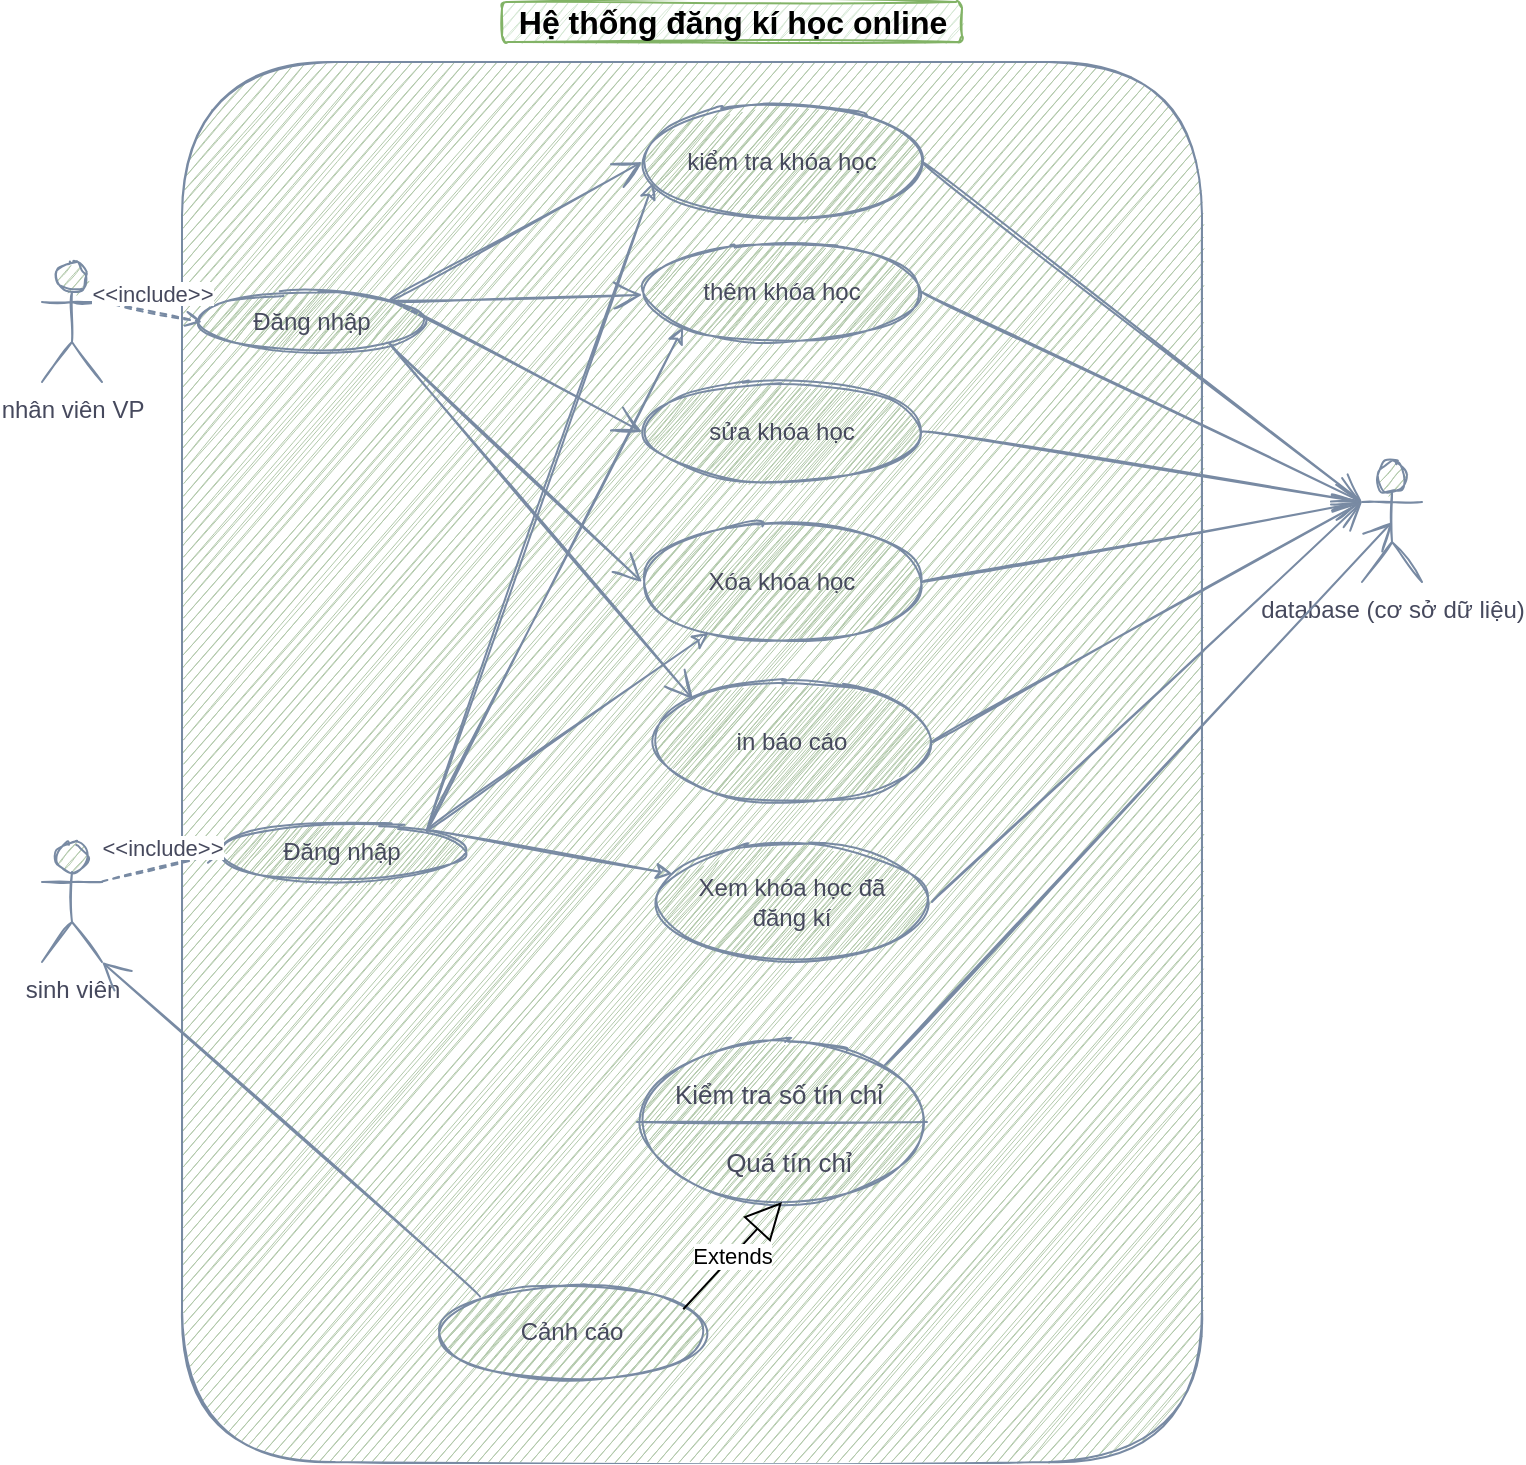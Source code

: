 <mxfile pages="3">
    <diagram id="D39WBOuiYxGuZ15Ol3ju" name="Lab1.1">
        <mxGraphModel dx="1121" dy="975" grid="1" gridSize="10" guides="1" tooltips="1" connect="1" arrows="1" fold="1" page="0" pageScale="1" pageWidth="827" pageHeight="1169" background="#ffffff" math="0" shadow="0">
            <root>
                <mxCell id="0"/>
                <mxCell id="1" parent="0"/>
                <mxCell id="QxcZvRkBXv_z29hix3Tx-48" value="" style="rounded=1;whiteSpace=wrap;html=1;fillColor=#B2C9AB;strokeColor=#788AA3;fontColor=#46495D;sketch=1;" parent="1" vertex="1">
                    <mxGeometry x="70" y="20" width="510" height="700" as="geometry"/>
                </mxCell>
                <mxCell id="QxcZvRkBXv_z29hix3Tx-1" value="nhân viên VP" style="shape=umlActor;verticalLabelPosition=bottom;verticalAlign=top;html=1;fillColor=#B2C9AB;strokeColor=#788AA3;fontColor=#46495D;sketch=1;rounded=1;" parent="1" vertex="1">
                    <mxGeometry y="120" width="30" height="60" as="geometry"/>
                </mxCell>
                <mxCell id="QxcZvRkBXv_z29hix3Tx-2" value="kiểm tra khóa học" style="ellipse;whiteSpace=wrap;html=1;fillColor=#B2C9AB;strokeColor=#788AA3;fontColor=#46495D;sketch=1;rounded=1;" parent="1" vertex="1">
                    <mxGeometry x="300" y="40" width="140" height="60" as="geometry"/>
                </mxCell>
                <mxCell id="QxcZvRkBXv_z29hix3Tx-3" value="thêm khóa học" style="ellipse;whiteSpace=wrap;html=1;fillColor=#B2C9AB;strokeColor=#788AA3;fontColor=#46495D;sketch=1;rounded=1;" parent="1" vertex="1">
                    <mxGeometry x="300" y="110" width="140" height="50" as="geometry"/>
                </mxCell>
                <mxCell id="QxcZvRkBXv_z29hix3Tx-4" value="sửa khóa học" style="ellipse;whiteSpace=wrap;html=1;fillColor=#B2C9AB;strokeColor=#788AA3;fontColor=#46495D;sketch=1;rounded=1;" parent="1" vertex="1">
                    <mxGeometry x="300" y="180" width="140" height="50" as="geometry"/>
                </mxCell>
                <mxCell id="QxcZvRkBXv_z29hix3Tx-5" value="Xóa khóa học" style="ellipse;whiteSpace=wrap;html=1;fillColor=#B2C9AB;strokeColor=#788AA3;fontColor=#46495D;sketch=1;rounded=1;" parent="1" vertex="1">
                    <mxGeometry x="300" y="250" width="140" height="60" as="geometry"/>
                </mxCell>
                <mxCell id="QxcZvRkBXv_z29hix3Tx-6" value="in báo cáo" style="ellipse;whiteSpace=wrap;html=1;fillColor=#B2C9AB;strokeColor=#788AA3;fontColor=#46495D;sketch=1;rounded=1;" parent="1" vertex="1">
                    <mxGeometry x="305" y="330" width="140" height="60" as="geometry"/>
                </mxCell>
                <mxCell id="QxcZvRkBXv_z29hix3Tx-7" value="database (cơ sở dữ liệu)" style="shape=umlActor;verticalLabelPosition=bottom;verticalAlign=top;html=1;fillColor=#B2C9AB;strokeColor=#788AA3;fontColor=#46495D;sketch=1;rounded=1;" parent="1" vertex="1">
                    <mxGeometry x="660" y="220" width="30" height="60" as="geometry"/>
                </mxCell>
                <mxCell id="QxcZvRkBXv_z29hix3Tx-9" value="" style="endArrow=open;endFill=1;endSize=12;html=1;rounded=1;exitX=1;exitY=0;exitDx=0;exitDy=0;strokeColor=#788AA3;fontColor=#46495D;entryX=0;entryY=0.5;entryDx=0;entryDy=0;sketch=1;curved=1;" parent="1" source="_TkYwGPzS7NScYZY64Ar-5" target="QxcZvRkBXv_z29hix3Tx-2" edge="1">
                    <mxGeometry width="160" relative="1" as="geometry">
                        <mxPoint x="140" y="220" as="sourcePoint"/>
                        <mxPoint x="211.034" y="304.655" as="targetPoint"/>
                    </mxGeometry>
                </mxCell>
                <mxCell id="QxcZvRkBXv_z29hix3Tx-14" value="" style="endArrow=open;endFill=1;endSize=12;html=1;rounded=1;exitX=1;exitY=0.5;exitDx=0;exitDy=0;entryX=0;entryY=0.333;entryDx=0;entryDy=0;entryPerimeter=0;strokeColor=#788AA3;fontColor=#46495D;sketch=1;curved=1;" parent="1" source="QxcZvRkBXv_z29hix3Tx-2" target="QxcZvRkBXv_z29hix3Tx-7" edge="1">
                    <mxGeometry width="160" relative="1" as="geometry">
                        <mxPoint x="470" y="330" as="sourcePoint"/>
                        <mxPoint x="630" y="330" as="targetPoint"/>
                    </mxGeometry>
                </mxCell>
                <mxCell id="QxcZvRkBXv_z29hix3Tx-15" value="" style="endArrow=open;endFill=1;endSize=12;html=1;rounded=1;exitX=1;exitY=0.5;exitDx=0;exitDy=0;strokeColor=#788AA3;fontColor=#46495D;sketch=1;curved=1;" parent="1" source="QxcZvRkBXv_z29hix3Tx-3" edge="1">
                    <mxGeometry width="160" relative="1" as="geometry">
                        <mxPoint x="450" y="80" as="sourcePoint"/>
                        <mxPoint x="660" y="240" as="targetPoint"/>
                    </mxGeometry>
                </mxCell>
                <mxCell id="QxcZvRkBXv_z29hix3Tx-16" value="" style="endArrow=open;endFill=1;endSize=12;html=1;rounded=1;exitX=1;exitY=0.5;exitDx=0;exitDy=0;strokeColor=#788AA3;fontColor=#46495D;sketch=1;curved=1;" parent="1" source="QxcZvRkBXv_z29hix3Tx-4" edge="1">
                    <mxGeometry width="160" relative="1" as="geometry">
                        <mxPoint x="450" y="175" as="sourcePoint"/>
                        <mxPoint x="660" y="240" as="targetPoint"/>
                    </mxGeometry>
                </mxCell>
                <mxCell id="QxcZvRkBXv_z29hix3Tx-17" value="" style="endArrow=open;endFill=1;endSize=12;html=1;rounded=1;exitX=1;exitY=0.5;exitDx=0;exitDy=0;strokeColor=#788AA3;fontColor=#46495D;sketch=1;curved=1;" parent="1" source="QxcZvRkBXv_z29hix3Tx-5" edge="1">
                    <mxGeometry width="160" relative="1" as="geometry">
                        <mxPoint x="570" y="290" as="sourcePoint"/>
                        <mxPoint x="660" y="240" as="targetPoint"/>
                    </mxGeometry>
                </mxCell>
                <mxCell id="QxcZvRkBXv_z29hix3Tx-18" value="" style="endArrow=open;endFill=1;endSize=12;html=1;rounded=1;exitX=1;exitY=0.5;exitDx=0;exitDy=0;strokeColor=#788AA3;fontColor=#46495D;sketch=1;curved=1;" parent="1" source="QxcZvRkBXv_z29hix3Tx-6" edge="1">
                    <mxGeometry width="160" relative="1" as="geometry">
                        <mxPoint x="450" y="370" as="sourcePoint"/>
                        <mxPoint x="660" y="240" as="targetPoint"/>
                    </mxGeometry>
                </mxCell>
                <mxCell id="QxcZvRkBXv_z29hix3Tx-36" value="sinh viên" style="shape=umlActor;verticalLabelPosition=bottom;verticalAlign=top;html=1;fillColor=#B2C9AB;strokeColor=#788AA3;fontColor=#46495D;sketch=1;rounded=1;" parent="1" vertex="1">
                    <mxGeometry y="410" width="30" height="60" as="geometry"/>
                </mxCell>
                <mxCell id="QxcZvRkBXv_z29hix3Tx-40" value="Xem khóa học đã&lt;br&gt;đăng kí" style="ellipse;whiteSpace=wrap;html=1;fillColor=#B2C9AB;strokeColor=#788AA3;fontColor=#46495D;sketch=1;rounded=1;" parent="1" vertex="1">
                    <mxGeometry x="305" y="410" width="140" height="60" as="geometry"/>
                </mxCell>
                <mxCell id="QxcZvRkBXv_z29hix3Tx-42" value="" style="endArrow=open;endFill=1;endSize=12;html=1;rounded=1;exitX=1;exitY=0.5;exitDx=0;exitDy=0;entryX=0;entryY=0.333;entryDx=0;entryDy=0;entryPerimeter=0;strokeColor=#788AA3;fontColor=#46495D;sketch=1;curved=1;" parent="1" source="QxcZvRkBXv_z29hix3Tx-40" target="QxcZvRkBXv_z29hix3Tx-7" edge="1">
                    <mxGeometry width="160" relative="1" as="geometry">
                        <mxPoint x="450" y="480" as="sourcePoint"/>
                        <mxPoint x="670" y="250" as="targetPoint"/>
                    </mxGeometry>
                </mxCell>
                <mxCell id="QxcZvRkBXv_z29hix3Tx-43" value="" style="ellipse;whiteSpace=wrap;html=1;fillColor=#B2C9AB;strokeColor=#788AA3;fontColor=#46495D;sketch=1;rounded=1;" parent="1" vertex="1">
                    <mxGeometry x="297.5" y="510" width="145" height="80" as="geometry"/>
                </mxCell>
                <mxCell id="A4G0Q59F7qWiAc9wx-tP-1" value="&lt;font style=&quot;font-size: 16px&quot;&gt;&lt;b&gt;Hệ thống đăng kí học online&lt;/b&gt;&lt;/font&gt;" style="text;html=1;align=center;verticalAlign=middle;resizable=0;points=[];autosize=1;strokeColor=#82b366;fillColor=#d5e8d4;sketch=1;rounded=1;" parent="1" vertex="1">
                    <mxGeometry x="230" y="-10" width="230" height="20" as="geometry"/>
                </mxCell>
                <mxCell id="A4G0Q59F7qWiAc9wx-tP-2" value="" style="endArrow=open;endFill=1;endSize=12;html=1;rounded=1;fontSize=16;entryX=0.5;entryY=0.5;entryDx=0;entryDy=0;strokeColor=#788AA3;fontColor=#46495D;sketch=1;curved=1;entryPerimeter=0;exitX=1;exitY=0;exitDx=0;exitDy=0;" parent="1" source="QxcZvRkBXv_z29hix3Tx-43" target="QxcZvRkBXv_z29hix3Tx-7" edge="1">
                    <mxGeometry width="160" relative="1" as="geometry">
                        <mxPoint x="650" y="480" as="sourcePoint"/>
                        <mxPoint x="700" y="690" as="targetPoint"/>
                    </mxGeometry>
                </mxCell>
                <mxCell id="A4G0Q59F7qWiAc9wx-tP-3" value="" style="endArrow=open;endFill=1;endSize=12;html=1;rounded=1;fontSize=16;entryX=1;entryY=1;entryDx=0;entryDy=0;entryPerimeter=0;strokeColor=#788AA3;fontColor=#46495D;sketch=1;curved=1;exitX=0;exitY=0;exitDx=0;exitDy=0;" parent="1" source="_TkYwGPzS7NScYZY64Ar-2" target="QxcZvRkBXv_z29hix3Tx-36" edge="1">
                    <mxGeometry width="160" relative="1" as="geometry">
                        <mxPoint x="150" y="560" as="sourcePoint"/>
                        <mxPoint x="-20" y="850" as="targetPoint"/>
                    </mxGeometry>
                </mxCell>
                <mxCell id="rv_YW6ceJc4dOWtdLfTt-9" value="" style="endArrow=open;endFill=1;endSize=12;html=1;rounded=1;strokeColor=#788AA3;fontColor=#46495D;exitX=1;exitY=0;exitDx=0;exitDy=0;sketch=1;curved=1;" parent="1" source="_TkYwGPzS7NScYZY64Ar-5" target="QxcZvRkBXv_z29hix3Tx-3" edge="1">
                    <mxGeometry width="160" relative="1" as="geometry">
                        <mxPoint x="30" y="140" as="sourcePoint"/>
                        <mxPoint x="310" y="80" as="targetPoint"/>
                    </mxGeometry>
                </mxCell>
                <mxCell id="rv_YW6ceJc4dOWtdLfTt-10" value="" style="endArrow=open;endFill=1;endSize=12;html=1;rounded=1;strokeColor=#788AA3;fontColor=#46495D;entryX=0;entryY=0.5;entryDx=0;entryDy=0;exitX=1;exitY=0;exitDx=0;exitDy=0;sketch=1;curved=1;" parent="1" source="_TkYwGPzS7NScYZY64Ar-5" target="QxcZvRkBXv_z29hix3Tx-4" edge="1">
                    <mxGeometry width="160" relative="1" as="geometry">
                        <mxPoint x="30" y="140" as="sourcePoint"/>
                        <mxPoint x="311.359" y="170.097" as="targetPoint"/>
                    </mxGeometry>
                </mxCell>
                <mxCell id="rv_YW6ceJc4dOWtdLfTt-11" value="" style="endArrow=open;endFill=1;endSize=12;html=1;rounded=1;strokeColor=#788AA3;fontColor=#46495D;entryX=0;entryY=0.5;entryDx=0;entryDy=0;exitX=1;exitY=1;exitDx=0;exitDy=0;sketch=1;curved=1;" parent="1" source="_TkYwGPzS7NScYZY64Ar-5" target="QxcZvRkBXv_z29hix3Tx-5" edge="1">
                    <mxGeometry width="160" relative="1" as="geometry">
                        <mxPoint x="160" y="260" as="sourcePoint"/>
                        <mxPoint x="310" y="275" as="targetPoint"/>
                    </mxGeometry>
                </mxCell>
                <mxCell id="rv_YW6ceJc4dOWtdLfTt-12" value="" style="endArrow=open;endFill=1;endSize=12;html=1;rounded=1;strokeColor=#788AA3;fontColor=#46495D;entryX=0;entryY=0;entryDx=0;entryDy=0;exitX=1;exitY=1;exitDx=0;exitDy=0;sketch=1;curved=1;" parent="1" source="_TkYwGPzS7NScYZY64Ar-5" target="QxcZvRkBXv_z29hix3Tx-6" edge="1">
                    <mxGeometry width="160" relative="1" as="geometry">
                        <mxPoint x="40" y="150" as="sourcePoint"/>
                        <mxPoint x="310" y="370" as="targetPoint"/>
                    </mxGeometry>
                </mxCell>
                <mxCell id="_TkYwGPzS7NScYZY64Ar-2" value="Cảnh cáo" style="ellipse;whiteSpace=wrap;html=1;fillColor=#B2C9AB;strokeColor=#788AA3;fontColor=#46495D;sketch=1;rounded=1;" parent="1" vertex="1">
                    <mxGeometry x="200" y="630" width="130" height="50" as="geometry"/>
                </mxCell>
                <mxCell id="_TkYwGPzS7NScYZY64Ar-11" style="rounded=1;orthogonalLoop=1;jettySize=auto;html=1;exitX=1;exitY=0;exitDx=0;exitDy=0;entryX=0.04;entryY=0.672;entryDx=0;entryDy=0;entryPerimeter=0;strokeColor=#788AA3;fontColor=#46495D;sketch=1;curved=1;" parent="1" source="_TkYwGPzS7NScYZY64Ar-4" target="QxcZvRkBXv_z29hix3Tx-2" edge="1">
                    <mxGeometry relative="1" as="geometry"/>
                </mxCell>
                <mxCell id="_TkYwGPzS7NScYZY64Ar-4" value="Đăng nhập" style="ellipse;whiteSpace=wrap;html=1;fillColor=#B2C9AB;strokeColor=#788AA3;fontColor=#46495D;sketch=1;rounded=1;" parent="1" vertex="1">
                    <mxGeometry x="90" y="400" width="120" height="30" as="geometry"/>
                </mxCell>
                <mxCell id="_TkYwGPzS7NScYZY64Ar-5" value="Đăng nhập" style="ellipse;whiteSpace=wrap;html=1;fillColor=#B2C9AB;strokeColor=#788AA3;fontColor=#46495D;sketch=1;rounded=1;" parent="1" vertex="1">
                    <mxGeometry x="80" y="135" width="110" height="30" as="geometry"/>
                </mxCell>
                <mxCell id="_TkYwGPzS7NScYZY64Ar-12" style="rounded=1;orthogonalLoop=1;jettySize=auto;html=1;exitX=1;exitY=0;exitDx=0;exitDy=0;entryX=0;entryY=1;entryDx=0;entryDy=0;strokeColor=#788AA3;fontColor=#46495D;sketch=1;curved=1;" parent="1" source="_TkYwGPzS7NScYZY64Ar-4" target="QxcZvRkBXv_z29hix3Tx-3" edge="1">
                    <mxGeometry relative="1" as="geometry"/>
                </mxCell>
                <mxCell id="_TkYwGPzS7NScYZY64Ar-13" style="rounded=1;orthogonalLoop=1;jettySize=auto;html=1;exitX=1;exitY=0;exitDx=0;exitDy=0;strokeColor=#788AA3;fontColor=#46495D;sketch=1;curved=1;" parent="1" source="_TkYwGPzS7NScYZY64Ar-4" target="QxcZvRkBXv_z29hix3Tx-5" edge="1">
                    <mxGeometry relative="1" as="geometry"/>
                </mxCell>
                <mxCell id="_TkYwGPzS7NScYZY64Ar-14" style="rounded=1;orthogonalLoop=1;jettySize=auto;html=1;exitX=1;exitY=0;exitDx=0;exitDy=0;entryX=0.073;entryY=0.266;entryDx=0;entryDy=0;entryPerimeter=0;strokeColor=#788AA3;fontColor=#46495D;sketch=1;curved=1;" parent="1" source="_TkYwGPzS7NScYZY64Ar-4" target="QxcZvRkBXv_z29hix3Tx-40" edge="1">
                    <mxGeometry relative="1" as="geometry"/>
                </mxCell>
                <mxCell id="_TkYwGPzS7NScYZY64Ar-15" value="&lt;span style=&quot;background-color: rgb(255 , 255 , 255)&quot;&gt;&amp;lt;&amp;lt;include&amp;gt;&amp;gt;&lt;/span&gt;" style="html=1;verticalAlign=bottom;labelBackgroundColor=none;endArrow=open;endFill=0;dashed=1;rounded=1;entryX=0;entryY=0.5;entryDx=0;entryDy=0;exitX=1;exitY=0.333;exitDx=0;exitDy=0;exitPerimeter=0;strokeColor=#788AA3;fontColor=#46495D;sketch=1;curved=1;" parent="1" source="QxcZvRkBXv_z29hix3Tx-36" target="_TkYwGPzS7NScYZY64Ar-4" edge="1">
                    <mxGeometry width="160" relative="1" as="geometry">
                        <mxPoint x="340" y="660" as="sourcePoint"/>
                        <mxPoint x="440.503" y="629.749" as="targetPoint"/>
                    </mxGeometry>
                </mxCell>
                <mxCell id="_TkYwGPzS7NScYZY64Ar-17" value="&lt;span style=&quot;background-color: rgb(255 , 255 , 255)&quot;&gt;&amp;lt;&amp;lt;include&amp;gt;&amp;gt;&lt;/span&gt;" style="html=1;verticalAlign=bottom;labelBackgroundColor=none;endArrow=open;endFill=0;dashed=1;rounded=1;entryX=0;entryY=0.5;entryDx=0;entryDy=0;exitX=1;exitY=0.333;exitDx=0;exitDy=0;exitPerimeter=0;strokeColor=#788AA3;fontColor=#46495D;sketch=1;curved=1;" parent="1" source="QxcZvRkBXv_z29hix3Tx-1" target="_TkYwGPzS7NScYZY64Ar-5" edge="1">
                    <mxGeometry width="160" relative="1" as="geometry">
                        <mxPoint x="340" y="660" as="sourcePoint"/>
                        <mxPoint x="440.503" y="629.749" as="targetPoint"/>
                    </mxGeometry>
                </mxCell>
                <mxCell id="_TkYwGPzS7NScYZY64Ar-19" value="Kiểm tra số tín chỉ" style="text;html=1;align=center;verticalAlign=middle;resizable=0;points=[];autosize=1;strokeColor=none;fillColor=none;fontSize=13;fontColor=#46495D;sketch=1;rounded=1;" parent="1" vertex="1">
                    <mxGeometry x="307.5" y="526" width="120" height="20" as="geometry"/>
                </mxCell>
                <mxCell id="_TkYwGPzS7NScYZY64Ar-20" value="" style="line;strokeWidth=1;fillColor=none;align=left;verticalAlign=middle;spacingTop=-1;spacingLeft=3;spacingRight=3;rotatable=0;labelPosition=right;points=[];portConstraint=eastwest;fontSize=13;strokeColor=#788AA3;fontColor=#46495D;sketch=1;rounded=1;" parent="1" vertex="1">
                    <mxGeometry x="297.5" y="546" width="145" height="8" as="geometry"/>
                </mxCell>
                <mxCell id="_TkYwGPzS7NScYZY64Ar-21" value="Quá tín chỉ" style="text;html=1;align=center;verticalAlign=middle;resizable=0;points=[];autosize=1;strokeColor=none;fillColor=none;fontSize=13;fontColor=#46495D;sketch=1;rounded=1;" parent="1" vertex="1">
                    <mxGeometry x="332.5" y="560" width="80" height="20" as="geometry"/>
                </mxCell>
                <mxCell id="U17Zmzs5_zIXbnhV4H_n-1" value="Extends" style="endArrow=block;endSize=16;endFill=0;html=1;rounded=0;exitX=0.928;exitY=0.273;exitDx=0;exitDy=0;exitPerimeter=0;entryX=0.5;entryY=1;entryDx=0;entryDy=0;" parent="1" source="_TkYwGPzS7NScYZY64Ar-2" target="QxcZvRkBXv_z29hix3Tx-43" edge="1">
                    <mxGeometry width="160" relative="1" as="geometry">
                        <mxPoint x="400" y="470" as="sourcePoint"/>
                        <mxPoint x="560" y="470" as="targetPoint"/>
                    </mxGeometry>
                </mxCell>
            </root>
        </mxGraphModel>
    </diagram>
    <diagram id="tq7jCjRenMMJsiNMr2yS" name="Lab1.2">
        <mxGraphModel dx="848" dy="676" grid="1" gridSize="10" guides="1" tooltips="1" connect="1" arrows="1" fold="1" page="1" pageScale="1" pageWidth="850" pageHeight="1100" background="#ffffff" math="0" shadow="0">
            <root>
                <mxCell id="0"/>
                <mxCell id="1" parent="0"/>
                <mxCell id="hyxvuJS1X_Gwqh41qB4u-1" value="" style="rounded=1;whiteSpace=wrap;html=1;fillColor=#B2C9AB;strokeColor=#788AA3;fontColor=#46495D;sketch=1;" parent="1" vertex="1">
                    <mxGeometry x="290" y="100" width="330" height="360" as="geometry"/>
                </mxCell>
                <mxCell id="hyxvuJS1X_Gwqh41qB4u-2" value="Phần mềm mua bán nhà" style="text;html=1;align=center;verticalAlign=middle;resizable=0;points=[];autosize=1;strokeColor=#788AA3;fillColor=#B2C9AB;fontColor=#46495D;sketch=1;rounded=1;" parent="1" vertex="1">
                    <mxGeometry x="370" y="80" width="150" height="20" as="geometry"/>
                </mxCell>
                <mxCell id="hyxvuJS1X_Gwqh41qB4u-3" value="Người bán nhà" style="shape=umlActor;verticalLabelPosition=bottom;verticalAlign=top;html=1;outlineConnect=0;fillColor=#B2C9AB;strokeColor=#788AA3;fontColor=#46495D;sketch=1;rounded=1;" parent="1" vertex="1">
                    <mxGeometry x="190" y="120" width="30" height="60" as="geometry"/>
                </mxCell>
                <mxCell id="hyxvuJS1X_Gwqh41qB4u-4" value="Người mua nhà" style="shape=umlActor;verticalLabelPosition=bottom;verticalAlign=top;html=1;outlineConnect=0;fillColor=#B2C9AB;strokeColor=#788AA3;fontColor=#46495D;sketch=1;rounded=1;" parent="1" vertex="1">
                    <mxGeometry x="190" y="350" width="30" height="60" as="geometry"/>
                </mxCell>
                <mxCell id="hyxvuJS1X_Gwqh41qB4u-5" value="Database" style="shape=umlActor;verticalLabelPosition=bottom;verticalAlign=top;html=1;outlineConnect=0;fillColor=#B2C9AB;strokeColor=#788AA3;fontColor=#46495D;sketch=1;rounded=1;" parent="1" vertex="1">
                    <mxGeometry x="660" y="220" width="30" height="60" as="geometry"/>
                </mxCell>
                <mxCell id="hyxvuJS1X_Gwqh41qB4u-6" value="Kí hợp đồng" style="ellipse;whiteSpace=wrap;html=1;fillColor=#B2C9AB;strokeColor=#788AA3;fontColor=#46495D;sketch=1;rounded=1;" parent="1" vertex="1">
                    <mxGeometry x="320" y="120" width="110" height="50" as="geometry"/>
                </mxCell>
                <mxCell id="hyxvuJS1X_Gwqh41qB4u-7" value="Chọn mua nhà" style="ellipse;whiteSpace=wrap;html=1;fillColor=#B2C9AB;strokeColor=#788AA3;fontColor=#46495D;sketch=1;rounded=1;" parent="1" vertex="1">
                    <mxGeometry x="335" y="300" width="100" height="50" as="geometry"/>
                </mxCell>
                <mxCell id="hyxvuJS1X_Gwqh41qB4u-8" value="Tìm kiếm thông tin" style="ellipse;whiteSpace=wrap;html=1;fillColor=#B2C9AB;strokeColor=#788AA3;fontColor=#46495D;sketch=1;rounded=1;" parent="1" vertex="1">
                    <mxGeometry x="330" y="390" width="105" height="50" as="geometry"/>
                </mxCell>
                <mxCell id="hyxvuJS1X_Gwqh41qB4u-9" value="Cung cấp thông&lt;br&gt;tin" style="ellipse;whiteSpace=wrap;html=1;fillColor=#B2C9AB;strokeColor=#788AA3;fontColor=#46495D;sketch=1;rounded=1;" parent="1" vertex="1">
                    <mxGeometry x="414" y="230" width="100" height="50" as="geometry"/>
                </mxCell>
                <mxCell id="hyxvuJS1X_Gwqh41qB4u-10" value="" style="endArrow=classic;html=1;rounded=1;exitX=1;exitY=0.333;exitDx=0;exitDy=0;exitPerimeter=0;entryX=0;entryY=0.5;entryDx=0;entryDy=0;strokeColor=#788AA3;fontColor=#46495D;sketch=1;curved=1;" parent="1" source="hyxvuJS1X_Gwqh41qB4u-3" target="hyxvuJS1X_Gwqh41qB4u-6" edge="1">
                    <mxGeometry width="50" height="50" relative="1" as="geometry">
                        <mxPoint x="170" y="400" as="sourcePoint"/>
                        <mxPoint x="220" y="350" as="targetPoint"/>
                    </mxGeometry>
                </mxCell>
                <mxCell id="hyxvuJS1X_Gwqh41qB4u-11" value="" style="endArrow=classic;html=1;rounded=1;exitX=1;exitY=0.333;exitDx=0;exitDy=0;exitPerimeter=0;entryX=0;entryY=0.5;entryDx=0;entryDy=0;strokeColor=#788AA3;fontColor=#46495D;sketch=1;curved=1;" parent="1" source="hyxvuJS1X_Gwqh41qB4u-4" target="hyxvuJS1X_Gwqh41qB4u-7" edge="1">
                    <mxGeometry width="50" height="50" relative="1" as="geometry">
                        <mxPoint x="230" y="150" as="sourcePoint"/>
                        <mxPoint x="330" y="155" as="targetPoint"/>
                    </mxGeometry>
                </mxCell>
                <mxCell id="hyxvuJS1X_Gwqh41qB4u-12" value="" style="endArrow=classic;html=1;rounded=1;entryX=0;entryY=0.5;entryDx=0;entryDy=0;strokeColor=#788AA3;fontColor=#46495D;sketch=1;curved=1;" parent="1" target="hyxvuJS1X_Gwqh41qB4u-8" edge="1">
                    <mxGeometry width="50" height="50" relative="1" as="geometry">
                        <mxPoint x="220" y="370" as="sourcePoint"/>
                        <mxPoint x="335" y="265" as="targetPoint"/>
                    </mxGeometry>
                </mxCell>
                <mxCell id="hyxvuJS1X_Gwqh41qB4u-13" value="&amp;lt;&amp;lt;include&amp;gt;&amp;gt;" style="html=1;verticalAlign=bottom;labelBackgroundColor=none;endArrow=open;endFill=0;dashed=1;rounded=1;exitX=1;exitY=0.5;exitDx=0;exitDy=0;entryX=0.5;entryY=0;entryDx=0;entryDy=0;strokeColor=#788AA3;fontColor=#46495D;sketch=1;curved=1;" parent="1" source="hyxvuJS1X_Gwqh41qB4u-6" target="hyxvuJS1X_Gwqh41qB4u-9" edge="1">
                    <mxGeometry width="160" relative="1" as="geometry">
                        <mxPoint x="410" y="180" as="sourcePoint"/>
                        <mxPoint x="570" y="180" as="targetPoint"/>
                    </mxGeometry>
                </mxCell>
                <mxCell id="hyxvuJS1X_Gwqh41qB4u-14" value="" style="endArrow=classic;html=1;rounded=1;exitX=1;exitY=0.5;exitDx=0;exitDy=0;entryX=0;entryY=0.333;entryDx=0;entryDy=0;entryPerimeter=0;strokeColor=#788AA3;fontColor=#46495D;sketch=1;curved=1;" parent="1" source="hyxvuJS1X_Gwqh41qB4u-9" target="hyxvuJS1X_Gwqh41qB4u-5" edge="1">
                    <mxGeometry width="50" height="50" relative="1" as="geometry">
                        <mxPoint x="390" y="310" as="sourcePoint"/>
                        <mxPoint x="440" y="260" as="targetPoint"/>
                    </mxGeometry>
                </mxCell>
                <mxCell id="hyxvuJS1X_Gwqh41qB4u-15" value="Thông tin" style="ellipse;whiteSpace=wrap;html=1;fillColor=#B2C9AB;strokeColor=#788AA3;fontColor=#46495D;sketch=1;rounded=1;" parent="1" vertex="1">
                    <mxGeometry x="500" y="310" width="80" height="60" as="geometry"/>
                </mxCell>
                <mxCell id="hyxvuJS1X_Gwqh41qB4u-16" value="&amp;lt;&amp;lt;include&amp;gt;&amp;gt;" style="html=1;verticalAlign=bottom;labelBackgroundColor=none;endArrow=open;endFill=0;dashed=1;rounded=1;exitX=1;exitY=0.5;exitDx=0;exitDy=0;entryX=0;entryY=0;entryDx=0;entryDy=0;strokeColor=#788AA3;fontColor=#46495D;sketch=1;curved=1;" parent="1" source="hyxvuJS1X_Gwqh41qB4u-7" target="hyxvuJS1X_Gwqh41qB4u-15" edge="1">
                    <mxGeometry width="160" relative="1" as="geometry">
                        <mxPoint x="440" y="155" as="sourcePoint"/>
                        <mxPoint x="474" y="240" as="targetPoint"/>
                    </mxGeometry>
                </mxCell>
                <mxCell id="hyxvuJS1X_Gwqh41qB4u-17" value="&amp;lt;&amp;lt;include&amp;gt;&amp;gt;" style="html=1;verticalAlign=bottom;labelBackgroundColor=none;endArrow=open;endFill=0;dashed=1;rounded=1;exitX=1;exitY=0.5;exitDx=0;exitDy=0;entryX=0;entryY=1;entryDx=0;entryDy=0;strokeColor=#788AA3;fontColor=#46495D;sketch=1;curved=1;" parent="1" source="hyxvuJS1X_Gwqh41qB4u-8" target="hyxvuJS1X_Gwqh41qB4u-15" edge="1">
                    <mxGeometry width="160" relative="1" as="geometry">
                        <mxPoint x="445" y="335" as="sourcePoint"/>
                        <mxPoint x="521.716" y="328.787" as="targetPoint"/>
                    </mxGeometry>
                </mxCell>
                <mxCell id="fglKalcf8Y1P5jChwAWy-1" value="" style="endArrow=classic;html=1;rounded=1;exitX=1;exitY=0;exitDx=0;exitDy=0;entryX=0;entryY=0.333;entryDx=0;entryDy=0;entryPerimeter=0;strokeColor=#788AA3;fontColor=#46495D;sketch=1;curved=1;" parent="1" source="hyxvuJS1X_Gwqh41qB4u-15" target="hyxvuJS1X_Gwqh41qB4u-5" edge="1">
                    <mxGeometry width="50" height="50" relative="1" as="geometry">
                        <mxPoint x="390" y="310" as="sourcePoint"/>
                        <mxPoint x="440" y="260" as="targetPoint"/>
                    </mxGeometry>
                </mxCell>
            </root>
        </mxGraphModel>
    </diagram>
    <diagram id="lP9w9t2Rjydtz6yLAzQT" name="Lab1.3">
        <mxGraphModel dx="-129" dy="575" grid="1" gridSize="10" guides="1" tooltips="1" connect="1" arrows="1" fold="1" page="1" pageScale="1" pageWidth="850" pageHeight="1100" background="#ffffff" math="0" shadow="0">
            <root>
                <mxCell id="0"/>
                <mxCell id="1" parent="0"/>
                <mxCell id="7tneFQGU_-cr35UFFHwb-5" value="" style="rounded=1;whiteSpace=wrap;html=1;fillColor=#B2C9AB;strokeColor=#788AA3;fontColor=#46495D;sketch=1;" parent="1" vertex="1">
                    <mxGeometry x="1065" y="130" width="575" height="940" as="geometry"/>
                </mxCell>
                <mxCell id="7tneFQGU_-cr35UFFHwb-23" style="edgeStyle=none;rounded=1;orthogonalLoop=1;jettySize=auto;html=1;entryX=0;entryY=0;entryDx=0;entryDy=0;fontSize=15;strokeColor=#788AA3;fontColor=#46495D;curved=1;sketch=1;" parent="1" source="7tneFQGU_-cr35UFFHwb-1" target="7tneFQGU_-cr35UFFHwb-19" edge="1">
                    <mxGeometry relative="1" as="geometry"/>
                </mxCell>
                <mxCell id="7tneFQGU_-cr35UFFHwb-1" value="Khách hàng&amp;nbsp;" style="shape=umlActor;verticalLabelPosition=bottom;verticalAlign=top;html=1;outlineConnect=0;fillColor=#B2C9AB;strokeColor=#788AA3;fontColor=#46495D;rounded=1;sketch=1;" parent="1" vertex="1">
                    <mxGeometry x="900" y="610" width="30" height="60" as="geometry"/>
                </mxCell>
                <mxCell id="7tneFQGU_-cr35UFFHwb-10" style="edgeStyle=none;rounded=1;orthogonalLoop=1;jettySize=auto;html=1;entryX=0;entryY=0.5;entryDx=0;entryDy=0;fontSize=15;strokeColor=#788AA3;fontColor=#46495D;curved=1;sketch=1;" parent="1" source="7tneFQGU_-cr35UFFHwb-2" target="7tneFQGU_-cr35UFFHwb-6" edge="1">
                    <mxGeometry relative="1" as="geometry"/>
                </mxCell>
                <mxCell id="7tneFQGU_-cr35UFFHwb-25" style="edgeStyle=none;rounded=1;orthogonalLoop=1;jettySize=auto;html=1;entryX=0;entryY=0;entryDx=0;entryDy=0;fontSize=15;strokeColor=#788AA3;fontColor=#46495D;curved=1;sketch=1;" parent="1" source="7tneFQGU_-cr35UFFHwb-2" target="7tneFQGU_-cr35UFFHwb-27" edge="1">
                    <mxGeometry relative="1" as="geometry">
                        <mxPoint x="1245" y="530" as="targetPoint"/>
                    </mxGeometry>
                </mxCell>
                <mxCell id="7tneFQGU_-cr35UFFHwb-39" style="edgeStyle=none;rounded=1;orthogonalLoop=1;jettySize=auto;html=1;entryX=0;entryY=0;entryDx=0;entryDy=0;fontSize=15;strokeColor=#788AA3;fontColor=#46495D;curved=1;sketch=1;" parent="1" source="7tneFQGU_-cr35UFFHwb-2" target="7tneFQGU_-cr35UFFHwb-35" edge="1">
                    <mxGeometry relative="1" as="geometry"/>
                </mxCell>
                <mxCell id="7tneFQGU_-cr35UFFHwb-2" value="Quản lý" style="shape=umlActor;verticalLabelPosition=bottom;verticalAlign=top;html=1;outlineConnect=0;fillColor=#B2C9AB;strokeColor=#788AA3;fontColor=#46495D;rounded=1;sketch=1;" parent="1" vertex="1">
                    <mxGeometry x="900" y="380" width="30" height="60" as="geometry"/>
                </mxCell>
                <mxCell id="7tneFQGU_-cr35UFFHwb-30" style="edgeStyle=none;rounded=1;orthogonalLoop=1;jettySize=auto;html=1;entryX=0;entryY=0.333;entryDx=0;entryDy=0;entryPerimeter=0;fontSize=15;strokeColor=#788AA3;fontColor=#46495D;curved=1;sketch=1;" parent="1" source="7tneFQGU_-cr35UFFHwb-6" target="7tneFQGU_-cr35UFFHwb-22" edge="1">
                    <mxGeometry relative="1" as="geometry"/>
                </mxCell>
                <mxCell id="7tneFQGU_-cr35UFFHwb-6" value="Phân loại" style="ellipse;whiteSpace=wrap;html=1;fillColor=#B2C9AB;strokeColor=#788AA3;fontColor=#46495D;rounded=1;sketch=1;" parent="1" vertex="1">
                    <mxGeometry x="1310" y="150" width="120" height="80" as="geometry"/>
                </mxCell>
                <mxCell id="7tneFQGU_-cr35UFFHwb-7" value="&lt;font style=&quot;font-size: 15px&quot;&gt;Chương trình quản lý đĩa&amp;nbsp;&lt;/font&gt;" style="text;html=1;strokeColor=#788AA3;fillColor=#B2C9AB;align=center;verticalAlign=middle;whiteSpace=wrap;rounded=1;fontColor=#46495D;sketch=1;" parent="1" vertex="1">
                    <mxGeometry x="1232.5" y="90" width="175" height="30" as="geometry"/>
                </mxCell>
                <mxCell id="7tneFQGU_-cr35UFFHwb-11" style="edgeStyle=none;rounded=1;orthogonalLoop=1;jettySize=auto;html=1;exitX=0.5;exitY=1;exitDx=0;exitDy=0;fontSize=15;strokeColor=#788AA3;fontColor=#46495D;curved=1;sketch=1;" parent="1" source="7tneFQGU_-cr35UFFHwb-7" target="7tneFQGU_-cr35UFFHwb-7" edge="1">
                    <mxGeometry relative="1" as="geometry"/>
                </mxCell>
                <mxCell id="7tneFQGU_-cr35UFFHwb-14" value="" style="ellipse;whiteSpace=wrap;html=1;fillColor=#B2C9AB;strokeColor=#788AA3;fontColor=#46495D;rounded=1;sketch=1;" parent="1" vertex="1">
                    <mxGeometry x="1240" y="250" width="190" height="80" as="geometry"/>
                </mxCell>
                <mxCell id="7tneFQGU_-cr35UFFHwb-16" value="Trả đĩa&lt;br&gt;Đóng phạt" style="ellipse;whiteSpace=wrap;html=1;fillColor=#B2C9AB;strokeColor=#788AA3;fontColor=#46495D;rounded=1;sketch=1;" parent="1" vertex="1">
                    <mxGeometry x="1245" y="390" width="120" height="80" as="geometry"/>
                </mxCell>
                <mxCell id="7tneFQGU_-cr35UFFHwb-18" value="" style="endArrow=none;html=1;rounded=1;fontSize=15;entryX=1;entryY=0.5;entryDx=0;entryDy=0;strokeColor=#788AA3;fontColor=#46495D;curved=1;sketch=1;" parent="1" target="7tneFQGU_-cr35UFFHwb-14" edge="1">
                    <mxGeometry width="50" height="50" relative="1" as="geometry">
                        <mxPoint x="1240" y="290" as="sourcePoint"/>
                        <mxPoint x="1290" y="240" as="targetPoint"/>
                    </mxGeometry>
                </mxCell>
                <mxCell id="7tneFQGU_-cr35UFFHwb-19" value="Mượn phim" style="text;html=1;strokeColor=none;fillColor=none;align=center;verticalAlign=middle;whiteSpace=wrap;rounded=1;fontSize=15;fontColor=#46495D;sketch=1;" parent="1" vertex="1">
                    <mxGeometry x="1295" y="260" width="80" height="30" as="geometry"/>
                </mxCell>
                <mxCell id="7tneFQGU_-cr35UFFHwb-21" value="&amp;lt;extend&amp;gt;" style="edgeStyle=none;rounded=1;orthogonalLoop=1;jettySize=auto;html=1;fontSize=15;dashed=1;strokeColor=#788AA3;fontColor=#46495D;curved=1;sketch=1;" parent="1" source="7tneFQGU_-cr35UFFHwb-20" target="7tneFQGU_-cr35UFFHwb-16" edge="1">
                    <mxGeometry relative="1" as="geometry"/>
                </mxCell>
                <mxCell id="7tneFQGU_-cr35UFFHwb-20" value="Kiểm tra CD quá hạn chưa trả" style="text;html=1;strokeColor=none;fillColor=none;align=center;verticalAlign=middle;whiteSpace=wrap;rounded=1;fontSize=15;fontColor=#46495D;sketch=1;" parent="1" vertex="1">
                    <mxGeometry x="1277.5" y="300" width="120" height="20" as="geometry"/>
                </mxCell>
                <mxCell id="7tneFQGU_-cr35UFFHwb-22" value="Database" style="shape=umlActor;verticalLabelPosition=bottom;verticalAlign=top;html=1;outlineConnect=0;fillColor=#B2C9AB;strokeColor=#788AA3;fontColor=#46495D;rounded=1;sketch=1;" parent="1" vertex="1">
                    <mxGeometry x="1710" y="510" width="30" height="60" as="geometry"/>
                </mxCell>
                <mxCell id="7tneFQGU_-cr35UFFHwb-34" value="&amp;lt;extend&amp;gt;" style="edgeStyle=none;rounded=1;orthogonalLoop=1;jettySize=auto;html=1;fontSize=15;dashed=1;strokeColor=#788AA3;fontColor=#46495D;curved=1;sketch=1;" parent="1" source="7tneFQGU_-cr35UFFHwb-26" target="7tneFQGU_-cr35UFFHwb-32" edge="1">
                    <mxGeometry relative="1" as="geometry"/>
                </mxCell>
                <mxCell id="7tneFQGU_-cr35UFFHwb-26" value="" style="shape=lineEllipse;perimeter=ellipsePerimeter;whiteSpace=wrap;html=1;backgroundOutline=1;fontSize=15;fillColor=#B2C9AB;strokeColor=#788AA3;fontColor=#46495D;rounded=1;sketch=1;" parent="1" vertex="1">
                    <mxGeometry x="1230" y="480" width="170" height="110" as="geometry"/>
                </mxCell>
                <mxCell id="7tneFQGU_-cr35UFFHwb-27" value="in danh sách &lt;br&gt;chưa trả" style="text;html=1;strokeColor=none;fillColor=none;align=center;verticalAlign=middle;whiteSpace=wrap;rounded=1;fontSize=15;fontColor=#46495D;sketch=1;" parent="1" vertex="1">
                    <mxGeometry x="1240" y="500" width="150" height="30" as="geometry"/>
                </mxCell>
                <mxCell id="7tneFQGU_-cr35UFFHwb-28" value="Quá 2 ngày" style="text;html=1;strokeColor=none;fillColor=none;align=center;verticalAlign=middle;whiteSpace=wrap;rounded=1;fontSize=15;fontColor=#46495D;sketch=1;" parent="1" vertex="1">
                    <mxGeometry x="1275" y="540" width="80" height="30" as="geometry"/>
                </mxCell>
                <mxCell id="7tneFQGU_-cr35UFFHwb-32" value="Gọi điện nhắc nhở" style="ellipse;whiteSpace=wrap;html=1;fontSize=15;fillColor=#B2C9AB;strokeColor=#788AA3;fontColor=#46495D;rounded=1;sketch=1;" parent="1" vertex="1">
                    <mxGeometry x="1440" y="610" width="120" height="80" as="geometry"/>
                </mxCell>
                <mxCell id="7tneFQGU_-cr35UFFHwb-44" value="&amp;lt;include&amp;gt;" style="edgeStyle=none;rounded=1;orthogonalLoop=1;jettySize=auto;html=1;entryX=0;entryY=0.5;entryDx=0;entryDy=0;dashed=1;fontSize=15;strokeColor=#788AA3;fontColor=#46495D;curved=1;sketch=1;exitX=0.918;exitY=0.227;exitDx=0;exitDy=0;exitPerimeter=0;" parent="1" source="7tneFQGU_-cr35UFFHwb-35" target="7tneFQGU_-cr35UFFHwb-41" edge="1">
                    <mxGeometry relative="1" as="geometry"/>
                </mxCell>
                <mxCell id="7tneFQGU_-cr35UFFHwb-35" value="" style="shape=lineEllipse;perimeter=ellipsePerimeter;whiteSpace=wrap;html=1;backgroundOutline=1;fontSize=15;fillColor=#B2C9AB;strokeColor=#788AA3;fontColor=#46495D;rounded=1;sketch=1;" parent="1" vertex="1">
                    <mxGeometry x="1180" y="750" width="170" height="110" as="geometry"/>
                </mxCell>
                <mxCell id="7tneFQGU_-cr35UFFHwb-36" value="Đĩa hư" style="text;html=1;strokeColor=none;fillColor=none;align=center;verticalAlign=middle;whiteSpace=wrap;rounded=1;fontSize=15;fontColor=#46495D;sketch=1;" parent="1" vertex="1">
                    <mxGeometry x="1235" y="760" width="60" height="30" as="geometry"/>
                </mxCell>
                <mxCell id="7tneFQGU_-cr35UFFHwb-40" value="&amp;lt;extends&amp;gt;" style="edgeStyle=none;rounded=1;orthogonalLoop=1;jettySize=auto;html=1;fontSize=15;dashed=1;strokeColor=#788AA3;fontColor=#46495D;curved=1;sketch=1;exitX=0.618;exitY=1;exitDx=0;exitDy=0;exitPerimeter=0;" parent="1" source="7tneFQGU_-cr35UFFHwb-35" target="7tneFQGU_-cr35UFFHwb-38" edge="1">
                    <mxGeometry relative="1" as="geometry"/>
                </mxCell>
                <mxCell id="7tneFQGU_-cr35UFFHwb-37" value="Lỗi khách làm hư" style="text;html=1;strokeColor=none;fillColor=none;align=center;verticalAlign=middle;whiteSpace=wrap;rounded=1;fontSize=15;fontColor=#46495D;sketch=1;" parent="1" vertex="1">
                    <mxGeometry x="1227.5" y="810" width="75" height="30" as="geometry"/>
                </mxCell>
                <mxCell id="7tneFQGU_-cr35UFFHwb-38" value="Đóng phạt" style="ellipse;whiteSpace=wrap;html=1;fontSize=15;fillColor=#B2C9AB;strokeColor=#788AA3;fontColor=#46495D;rounded=1;sketch=1;" parent="1" vertex="1">
                    <mxGeometry x="1255" y="920" width="120" height="80" as="geometry"/>
                </mxCell>
                <mxCell id="7tneFQGU_-cr35UFFHwb-45" style="edgeStyle=none;rounded=1;orthogonalLoop=1;jettySize=auto;html=1;entryX=0.5;entryY=0.5;entryDx=0;entryDy=0;entryPerimeter=0;fontSize=15;strokeColor=#788AA3;fontColor=#46495D;curved=1;sketch=1;" parent="1" source="7tneFQGU_-cr35UFFHwb-41" target="7tneFQGU_-cr35UFFHwb-22" edge="1">
                    <mxGeometry relative="1" as="geometry"/>
                </mxCell>
                <mxCell id="7tneFQGU_-cr35UFFHwb-41" value="Bỏ đĩa" style="ellipse;whiteSpace=wrap;html=1;fontSize=15;fillColor=#B2C9AB;strokeColor=#788AA3;fontColor=#46495D;rounded=1;sketch=1;" parent="1" vertex="1">
                    <mxGeometry x="1480" y="760" width="120" height="80" as="geometry"/>
                </mxCell>
                <mxCell id="wxCT3dddihh3sOLAglFf-2" style="edgeStyle=none;rounded=1;orthogonalLoop=1;jettySize=auto;html=1;entryX=0.5;entryY=0.5;entryDx=0;entryDy=0;fontSize=15;strokeColor=#788AA3;fontColor=#46495D;curved=1;sketch=1;entryPerimeter=0;exitX=0;exitY=0.5;exitDx=0;exitDy=0;" parent="1" source="7tneFQGU_-cr35UFFHwb-38" target="7tneFQGU_-cr35UFFHwb-1" edge="1">
                    <mxGeometry relative="1" as="geometry">
                        <mxPoint x="940" y="438.426" as="sourcePoint"/>
                        <mxPoint x="1214.896" y="776.109" as="targetPoint"/>
                    </mxGeometry>
                </mxCell>
                <mxCell id="wxCT3dddihh3sOLAglFf-3" style="edgeStyle=none;rounded=1;orthogonalLoop=1;jettySize=auto;html=1;entryX=0.5;entryY=0.5;entryDx=0;entryDy=0;fontSize=15;strokeColor=#788AA3;fontColor=#46495D;curved=1;sketch=1;entryPerimeter=0;exitX=0;exitY=0.5;exitDx=0;exitDy=0;" parent="1" source="7tneFQGU_-cr35UFFHwb-32" target="7tneFQGU_-cr35UFFHwb-1" edge="1">
                    <mxGeometry relative="1" as="geometry">
                        <mxPoint x="940" y="438.426" as="sourcePoint"/>
                        <mxPoint x="1214.896" y="776.109" as="targetPoint"/>
                    </mxGeometry>
                </mxCell>
            </root>
        </mxGraphModel>
    </diagram>
</mxfile>